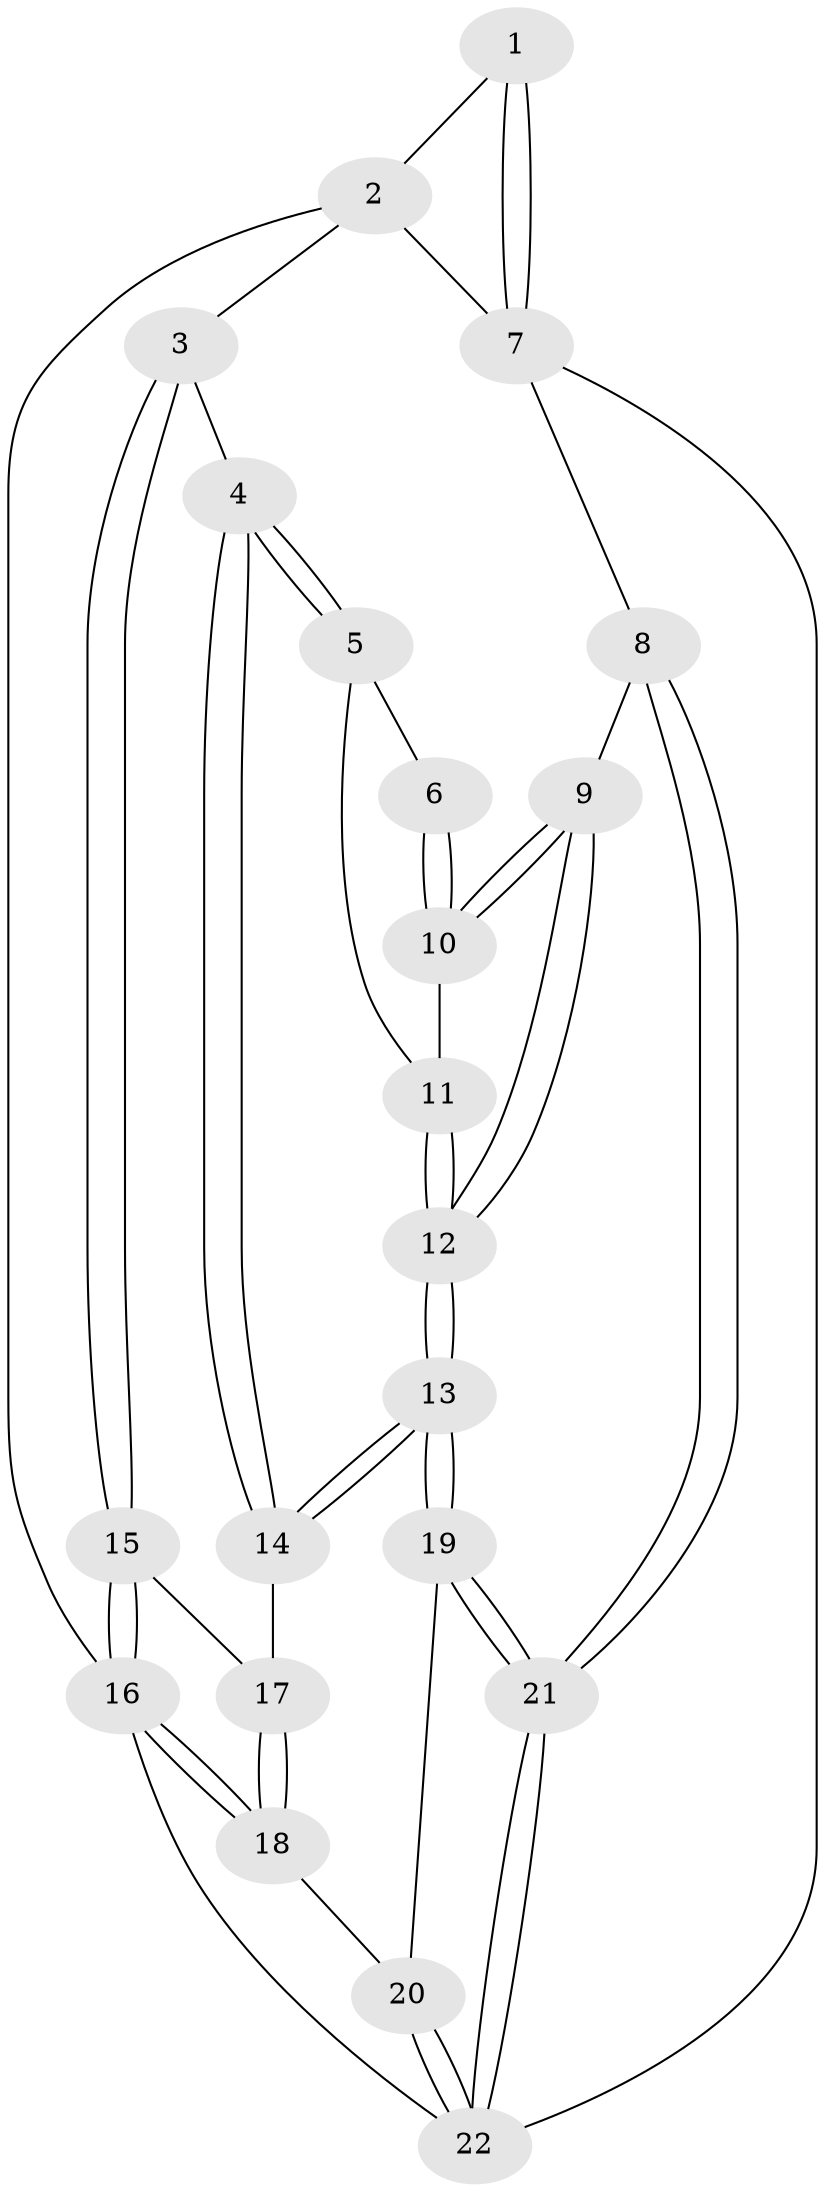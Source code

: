 // Generated by graph-tools (version 1.1) at 2025/46/02/15/25 05:46:28]
// undirected, 22 vertices, 52 edges
graph export_dot {
graph [start="1"]
  node [color=gray90,style=filled];
  1 [pos="+0.6973502992551627+0.059187060562456296"];
  2 [pos="+0+0"];
  3 [pos="+0+0.1328418146006944"];
  4 [pos="+0.28983344616506673+0.42033800327671833"];
  5 [pos="+0.4306212951328346+0.3825298268286012"];
  6 [pos="+0.6867164718926243+0.12206463996984111"];
  7 [pos="+1+0"];
  8 [pos="+1+0.6504329123053938"];
  9 [pos="+0.9257648058250227+0.6198334042341411"];
  10 [pos="+0.8046368011461108+0.4912515519369071"];
  11 [pos="+0.5929457799956444+0.48496857320282655"];
  12 [pos="+0.433709814963811+0.7944372344825898"];
  13 [pos="+0.4178978546413229+0.8036354969794013"];
  14 [pos="+0.36057333595903485+0.7309797508345299"];
  15 [pos="+0+0.4182463305607025"];
  16 [pos="+0+1"];
  17 [pos="+0.10951734406179651+0.7256131003638882"];
  18 [pos="+0+1"];
  19 [pos="+0.4156028633406264+0.8580083434049502"];
  20 [pos="+0.36608452324633195+1"];
  21 [pos="+1+0.9988469028581247"];
  22 [pos="+1+1"];
  1 -- 2;
  1 -- 7;
  1 -- 7;
  2 -- 3;
  2 -- 7;
  2 -- 16;
  3 -- 4;
  3 -- 15;
  3 -- 15;
  4 -- 5;
  4 -- 5;
  4 -- 14;
  4 -- 14;
  5 -- 6;
  5 -- 11;
  6 -- 10;
  6 -- 10;
  7 -- 8;
  7 -- 22;
  8 -- 9;
  8 -- 21;
  8 -- 21;
  9 -- 10;
  9 -- 10;
  9 -- 12;
  9 -- 12;
  10 -- 11;
  11 -- 12;
  11 -- 12;
  12 -- 13;
  12 -- 13;
  13 -- 14;
  13 -- 14;
  13 -- 19;
  13 -- 19;
  14 -- 17;
  15 -- 16;
  15 -- 16;
  15 -- 17;
  16 -- 18;
  16 -- 18;
  16 -- 22;
  17 -- 18;
  17 -- 18;
  18 -- 20;
  19 -- 20;
  19 -- 21;
  19 -- 21;
  20 -- 22;
  20 -- 22;
  21 -- 22;
  21 -- 22;
}
